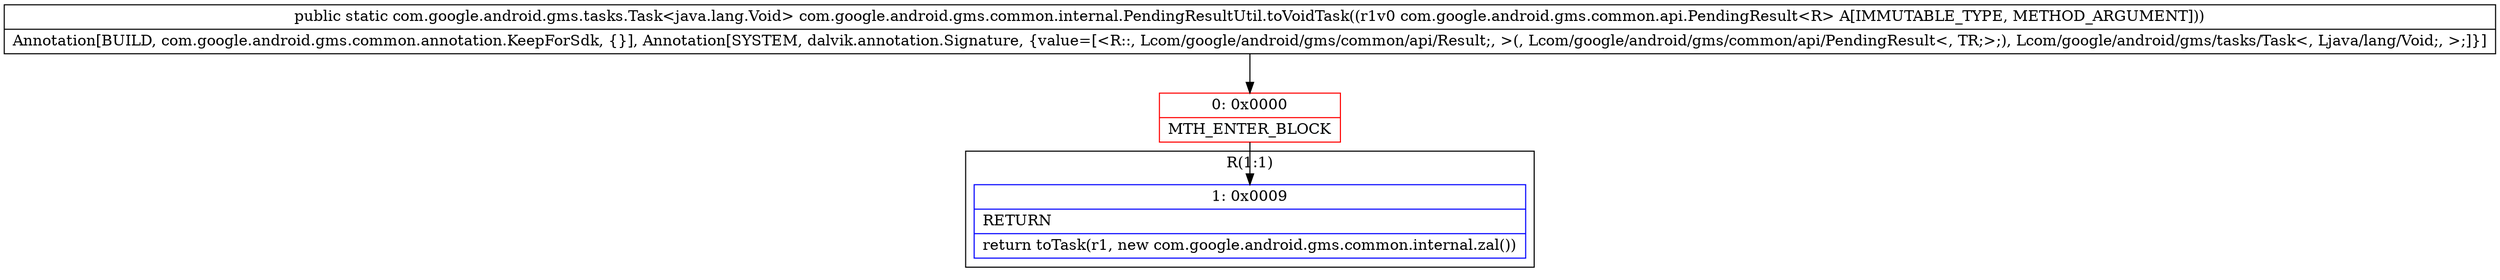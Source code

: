 digraph "CFG forcom.google.android.gms.common.internal.PendingResultUtil.toVoidTask(Lcom\/google\/android\/gms\/common\/api\/PendingResult;)Lcom\/google\/android\/gms\/tasks\/Task;" {
subgraph cluster_Region_652225088 {
label = "R(1:1)";
node [shape=record,color=blue];
Node_1 [shape=record,label="{1\:\ 0x0009|RETURN\l|return toTask(r1, new com.google.android.gms.common.internal.zal())\l}"];
}
Node_0 [shape=record,color=red,label="{0\:\ 0x0000|MTH_ENTER_BLOCK\l}"];
MethodNode[shape=record,label="{public static com.google.android.gms.tasks.Task\<java.lang.Void\> com.google.android.gms.common.internal.PendingResultUtil.toVoidTask((r1v0 com.google.android.gms.common.api.PendingResult\<R\> A[IMMUTABLE_TYPE, METHOD_ARGUMENT]))  | Annotation[BUILD, com.google.android.gms.common.annotation.KeepForSdk, \{\}], Annotation[SYSTEM, dalvik.annotation.Signature, \{value=[\<R::, Lcom\/google\/android\/gms\/common\/api\/Result;, \>(, Lcom\/google\/android\/gms\/common\/api\/PendingResult\<, TR;\>;), Lcom\/google\/android\/gms\/tasks\/Task\<, Ljava\/lang\/Void;, \>;]\}]\l}"];
MethodNode -> Node_0;
Node_0 -> Node_1;
}

